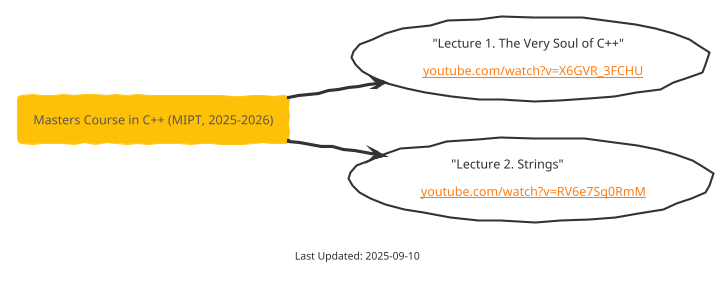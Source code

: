 '// by Traaf van der Font

@startuml
!theme sketchy-outline

left to right direction

agent "Masters Course in C++ (MIPT, 2025-2026)"
'// By  Konstantin Vladimirov

"Masters Course in C++ (MIPT, 2025-2026)" --> ("Lecture 1. The Very Soul of C++"  \n [[https://www.youtube.com/watch?v=X6GVR_3FCHU youtube.com/watch?v=X6GVR_3FCHU]])
"Masters Course in C++ (MIPT, 2025-2026)" --> ("Lecture 2. Strings"               \n [[https://www.youtube.com/watch?v=RV6e7Sq0RmM youtube.com/watch?v=RV6e7Sq0RmM]])


center footer
Last Updated: 2025-09-10
endfooter


@enduml
